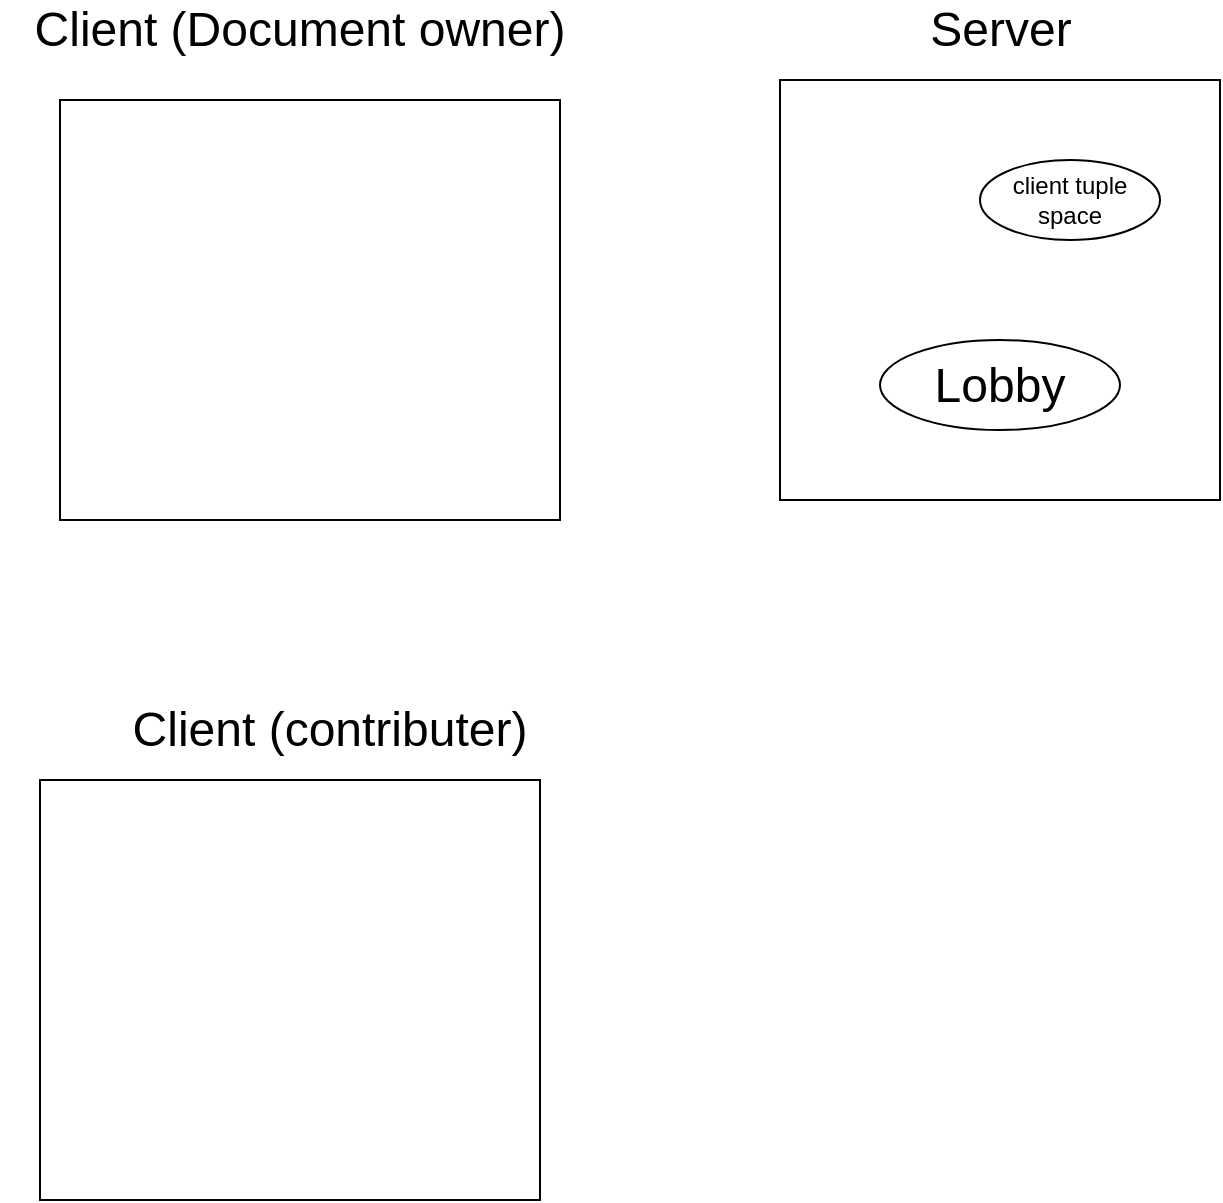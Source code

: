 <mxfile version="16.2.4" type="github">
  <diagram id="CDAJmA0LXV63_HxTfeJq" name="Page-1">
    <mxGraphModel dx="1422" dy="752" grid="1" gridSize="10" guides="1" tooltips="1" connect="1" arrows="1" fold="1" page="1" pageScale="1" pageWidth="827" pageHeight="1169" math="0" shadow="0">
      <root>
        <mxCell id="0" />
        <mxCell id="1" parent="0" />
        <mxCell id="zpwqcWFo2gh_l0C6MXeH-1" value="" style="rounded=0;whiteSpace=wrap;html=1;" vertex="1" parent="1">
          <mxGeometry x="90" y="450" width="250" height="210" as="geometry" />
        </mxCell>
        <mxCell id="zpwqcWFo2gh_l0C6MXeH-2" value="&lt;div style=&quot;font-size: 24px&quot;&gt;&lt;font style=&quot;font-size: 24px&quot;&gt;Client (Document owner) &lt;br&gt;&lt;/font&gt;&lt;/div&gt;" style="text;html=1;strokeColor=none;fillColor=none;align=center;verticalAlign=middle;whiteSpace=wrap;rounded=0;" vertex="1" parent="1">
          <mxGeometry x="70" y="60" width="300" height="30" as="geometry" />
        </mxCell>
        <mxCell id="zpwqcWFo2gh_l0C6MXeH-5" value="" style="rounded=0;whiteSpace=wrap;html=1;fontSize=24;" vertex="1" parent="1">
          <mxGeometry x="460" y="100" width="220" height="210" as="geometry" />
        </mxCell>
        <mxCell id="zpwqcWFo2gh_l0C6MXeH-6" value="Server" style="text;html=1;align=center;verticalAlign=middle;resizable=0;points=[];autosize=1;strokeColor=none;fillColor=none;fontSize=24;" vertex="1" parent="1">
          <mxGeometry x="525" y="60" width="90" height="30" as="geometry" />
        </mxCell>
        <mxCell id="zpwqcWFo2gh_l0C6MXeH-7" value="" style="rounded=0;whiteSpace=wrap;html=1;" vertex="1" parent="1">
          <mxGeometry x="100" y="110" width="250" height="210" as="geometry" />
        </mxCell>
        <mxCell id="zpwqcWFo2gh_l0C6MXeH-8" value="&lt;div style=&quot;font-size: 24px&quot;&gt;&lt;font style=&quot;font-size: 24px&quot;&gt;Client (contributer) &lt;br&gt;&lt;/font&gt;&lt;/div&gt;" style="text;html=1;strokeColor=none;fillColor=none;align=center;verticalAlign=middle;whiteSpace=wrap;rounded=0;" vertex="1" parent="1">
          <mxGeometry x="90" y="410" width="290" height="30" as="geometry" />
        </mxCell>
        <mxCell id="zpwqcWFo2gh_l0C6MXeH-10" value="Lobby" style="ellipse;whiteSpace=wrap;html=1;fontSize=24;" vertex="1" parent="1">
          <mxGeometry x="510" y="230" width="120" height="45" as="geometry" />
        </mxCell>
        <mxCell id="zpwqcWFo2gh_l0C6MXeH-11" value="&lt;div style=&quot;font-size: 12px&quot;&gt;client tuple space&lt;/div&gt;" style="ellipse;whiteSpace=wrap;html=1;fontSize=24;" vertex="1" parent="1">
          <mxGeometry x="560" y="140" width="90" height="40" as="geometry" />
        </mxCell>
      </root>
    </mxGraphModel>
  </diagram>
</mxfile>
